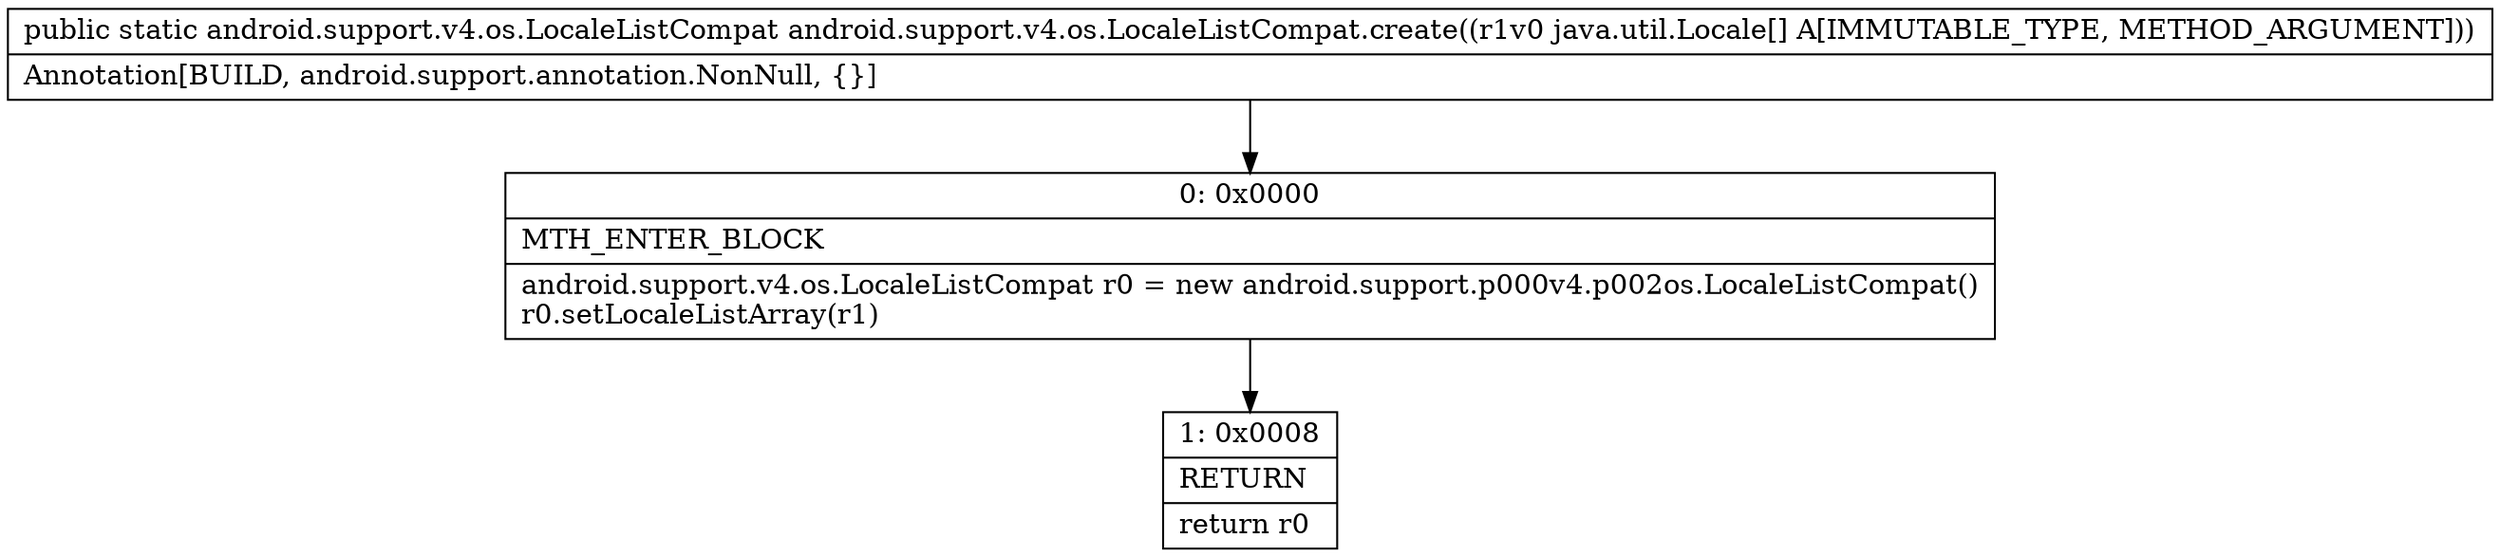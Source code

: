 digraph "CFG forandroid.support.v4.os.LocaleListCompat.create([Ljava\/util\/Locale;)Landroid\/support\/v4\/os\/LocaleListCompat;" {
Node_0 [shape=record,label="{0\:\ 0x0000|MTH_ENTER_BLOCK\l|android.support.v4.os.LocaleListCompat r0 = new android.support.p000v4.p002os.LocaleListCompat()\lr0.setLocaleListArray(r1)\l}"];
Node_1 [shape=record,label="{1\:\ 0x0008|RETURN\l|return r0\l}"];
MethodNode[shape=record,label="{public static android.support.v4.os.LocaleListCompat android.support.v4.os.LocaleListCompat.create((r1v0 java.util.Locale[] A[IMMUTABLE_TYPE, METHOD_ARGUMENT]))  | Annotation[BUILD, android.support.annotation.NonNull, \{\}]\l}"];
MethodNode -> Node_0;
Node_0 -> Node_1;
}

